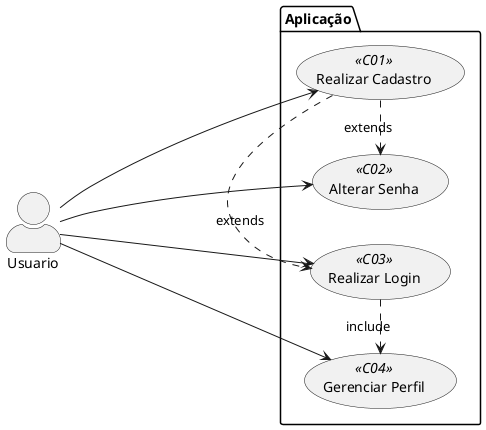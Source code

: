 @startuml
skinparam actorStyle awesome
left to right direction

package Aplicação{
  (Alterar Senha) as (altera) <<C02>>
  (Realizar Cadastro) as (cadastro) <<C01>>
  (Realizar Login) as (login) <<C03>>
  (Gerenciar Perfil) as (gerencia)  <<C04>>
}

(cadastro) .> (altera) : extends
(cadastro) .> (login) : extends
(login) .> (gerencia) : include

Usuario ---> (altera)
Usuario --> (cadastro)
Usuario ---> (login)
Usuario ----> (gerencia)
@enduml
